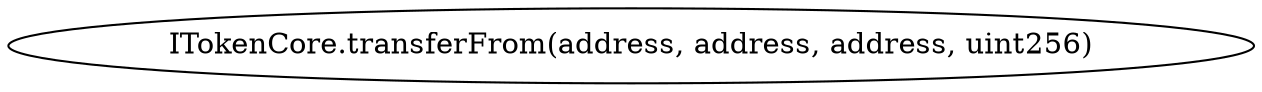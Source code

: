 digraph "" {
	graph [bb="0,0,495.62,36"];
	node [label="\N"];
	"ITokenCore.transferFrom(address, address, address, uint256)"	 [height=0.5,
		pos="247.81,18",
		width=6.8836];
}
digraph "" {
	graph [bb="0,0,495.62,36"];
	node [label="\N"];
	"ITokenCore.transferFrom(address, address, address, uint256)"	 [height=0.5,
		pos="247.81,18",
		width=6.8836];
}
digraph "" {
	graph [bb="0,0,495.62,36"];
	node [label="\N"];
	"ITokenCore.transferFrom(address, address, address, uint256)"	 [height=0.5,
		pos="247.81,18",
		width=6.8836];
}
digraph "" {
	graph [bb="0,0,495.62,36"];
	node [label="\N"];
	"ITokenCore.transferFrom(address, address, address, uint256)"	 [height=0.5,
		pos="247.81,18",
		width=6.8836];
}
digraph "" {
	graph [bb="0,0,495.62,36"];
	node [label="\N"];
	"ITokenCore.transferFrom(address, address, address, uint256)"	 [height=0.5,
		pos="247.81,18",
		width=6.8836];
}

